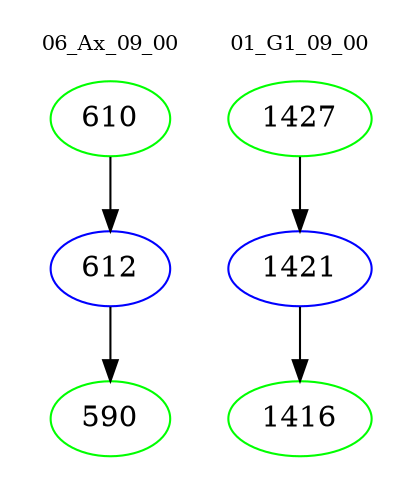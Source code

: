 digraph{
subgraph cluster_0 {
color = white
label = "06_Ax_09_00";
fontsize=10;
T0_610 [label="610", color="green"]
T0_610 -> T0_612 [color="black"]
T0_612 [label="612", color="blue"]
T0_612 -> T0_590 [color="black"]
T0_590 [label="590", color="green"]
}
subgraph cluster_1 {
color = white
label = "01_G1_09_00";
fontsize=10;
T1_1427 [label="1427", color="green"]
T1_1427 -> T1_1421 [color="black"]
T1_1421 [label="1421", color="blue"]
T1_1421 -> T1_1416 [color="black"]
T1_1416 [label="1416", color="green"]
}
}
